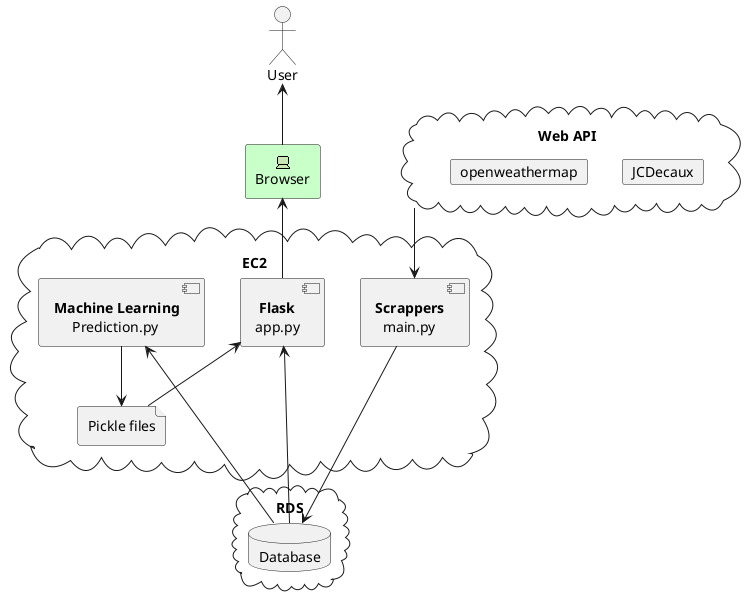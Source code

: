 @startuml
'https://plantuml.com/deployment-diagram

actor User
archimate #Technology "Browser" as browser <<technology-device>>

cloud "Web API" as webapi {
    card JCDecaux
    card openweathermap
}

cloud EC2 {
    component "<b> Flask</b>\napp.py" as Flask
    component "<b>Scrappers</b>\n  main.py" as Scrappers
    component "<b>Machine Learning</b>\n     Prediction.py" as ml
'    interface API as api
    file "Pickle files" as pickle
}

cloud RDS {
    database Database
}

User <-- browser
browser <-- Flask
Flask <--- Database
Flask <-- pickle
webapi --> Scrappers
Scrappers ---> Database
ml <-- Database
ml --> pickle

@enduml